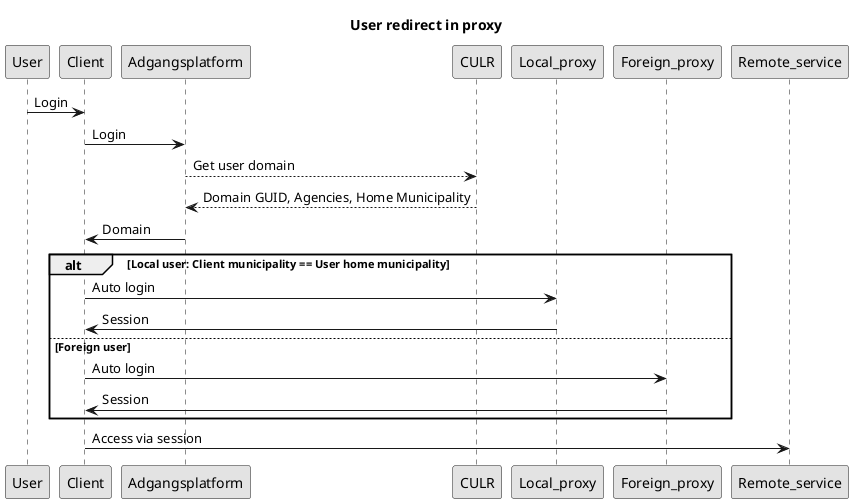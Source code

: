 @startuml
title User redirect in proxy
' @version 2019-07-11T16:19:39
' @author Erik Bachmann (ebp@slks.dk)

' Skinparams '
skinparam monochrome true
'skinparam handwritten true

' Participants

User -> Client: Login
Client -> Adgangsplatform: Login
Adgangsplatform --> CULR: Get user domain
CULR --> Adgangsplatform: Domain GUID, Agencies, Home Municipality
Adgangsplatform -> Client: Domain

alt Local user: Client municipality == User home municipality
    Client -> Local_proxy: Auto login 
    Local_proxy -> Client: Session
else Foreign user
    Client -> Foreign_proxy: Auto login
    Foreign_proxy -> Client: Session
end

Client -> Remote_service: Access via session
@enduml
